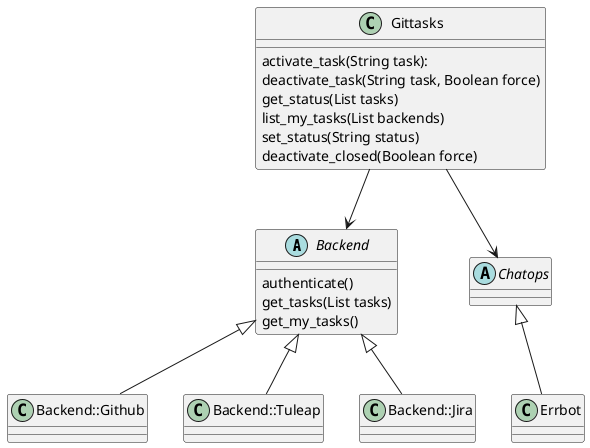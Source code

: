 @startuml

abstract class Backend {
    authenticate()
    get_tasks(List tasks)
    get_my_tasks()
}

class Backend::Github {
}

class Backend::Tuleap {
}

class Backend::Jira {
}

abstract class Chatops {
}

class Errbot {
}

class Gittasks {
    activate_task(String task):
    deactivate_task(String task, Boolean force)
    get_status(List tasks)
    list_my_tasks(List backends)
    set_status(String status)
    deactivate_closed(Boolean force)
}

Gittasks --> Backend
Gittasks --> Chatops
Backend <|-- Backend::Github
Backend <|-- Backend::Jira
Backend <|-- Backend::Tuleap

Chatops <|-- Errbot

@enduml